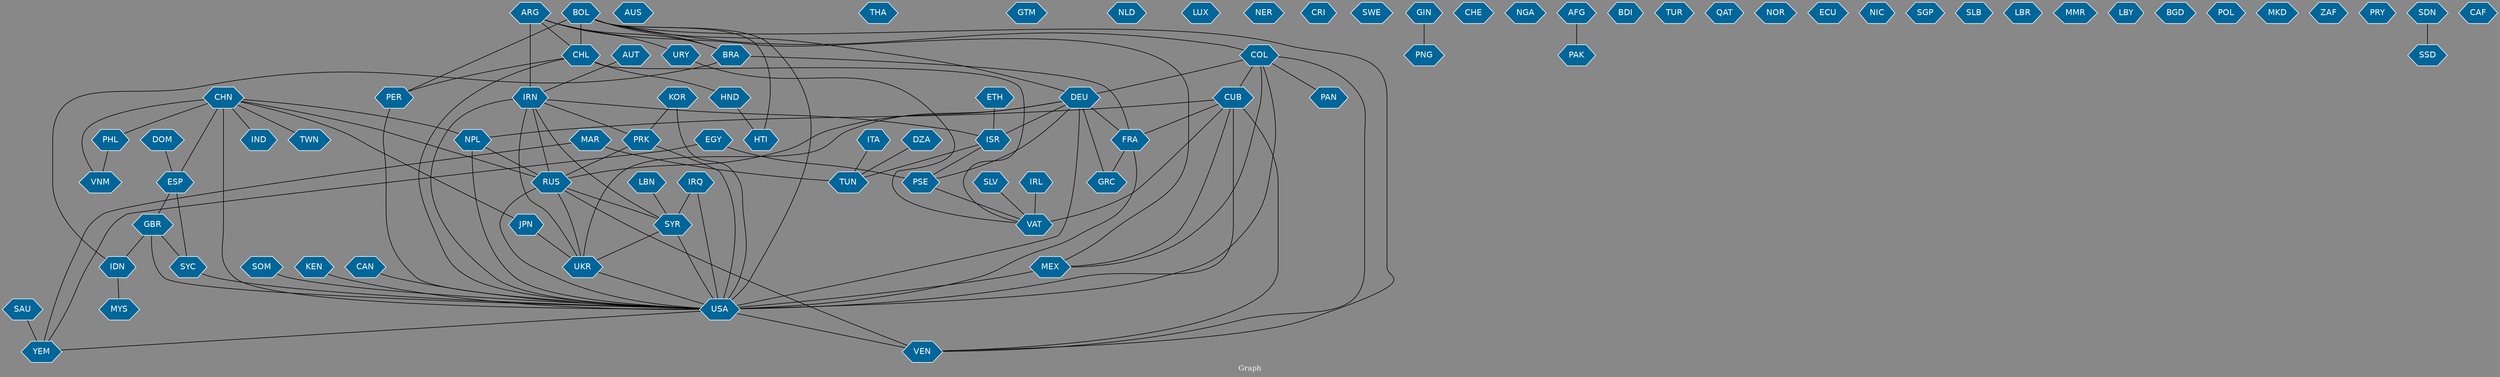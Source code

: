 // Countries together in item graph
graph {
	graph [bgcolor="#888888" fontcolor=white fontsize=12 label="Graph" outputorder=edgesfirst overlap=prism]
	node [color=white fillcolor="#006699" fontcolor=white fontname=Helvetica shape=hexagon style=filled]
	edge [arrowhead=open color=black fontcolor=white fontname=Courier fontsize=12]
		KOR [label=KOR]
		CHN [label=CHN]
		USA [label=USA]
		AUS [label=AUS]
		EGY [label=EGY]
		TUN [label=TUN]
		ITA [label=ITA]
		COL [label=COL]
		DEU [label=DEU]
		BRA [label=BRA]
		THA [label=THA]
		MEX [label=MEX]
		VEN [label=VEN]
		IRN [label=IRN]
		GBR [label=GBR]
		GTM [label=GTM]
		FRA [label=FRA]
		UKR [label=UKR]
		BOL [label=BOL]
		ARG [label=ARG]
		IND [label=IND]
		PRK [label=PRK]
		NLD [label=NLD]
		CUB [label=CUB]
		SYR [label=SYR]
		LUX [label=LUX]
		MYS [label=MYS]
		RUS [label=RUS]
		NER [label=NER]
		SOM [label=SOM]
		KEN [label=KEN]
		CRI [label=CRI]
		NPL [label=NPL]
		SLV [label=SLV]
		VAT [label=VAT]
		YEM [label=YEM]
		SAU [label=SAU]
		ISR [label=ISR]
		SWE [label=SWE]
		URY [label=URY]
		AUT [label=AUT]
		CHL [label=CHL]
		GIN [label=GIN]
		PNG [label=PNG]
		CHE [label=CHE]
		NGA [label=NGA]
		ESP [label=ESP]
		PER [label=PER]
		AFG [label=AFG]
		PHL [label=PHL]
		JPN [label=JPN]
		BDI [label=BDI]
		GRC [label=GRC]
		TUR [label=TUR]
		PAK [label=PAK]
		MAR [label=MAR]
		IRQ [label=IRQ]
		QAT [label=QAT]
		IDN [label=IDN]
		SYC [label=SYC]
		PSE [label=PSE]
		CAN [label=CAN]
		NOR [label=NOR]
		ECU [label=ECU]
		NIC [label=NIC]
		HTI [label=HTI]
		VNM [label=VNM]
		TWN [label=TWN]
		HND [label=HND]
		IRL [label=IRL]
		ETH [label=ETH]
		SGP [label=SGP]
		SLB [label=SLB]
		LBR [label=LBR]
		MMR [label=MMR]
		DOM [label=DOM]
		LBY [label=LBY]
		DZA [label=DZA]
		BGD [label=BGD]
		LBN [label=LBN]
		POL [label=POL]
		PAN [label=PAN]
		MKD [label=MKD]
		ZAF [label=ZAF]
		PRY [label=PRY]
		SSD [label=SSD]
		SDN [label=SDN]
		CAF [label=CAF]
			CHN -- ESP [weight=1]
			COL -- MEX [weight=1]
			CUB -- MEX [weight=1]
			CHN -- NPL [weight=2]
			CAN -- USA [weight=1]
			SAU -- YEM [weight=4]
			IDN -- MYS [weight=4]
			MAR -- TUN [weight=1]
			DEU -- PSE [weight=1]
			IRL -- VAT [weight=1]
			BOL -- DEU [weight=1]
			PHL -- VNM [weight=2]
			IRN -- UKR [weight=1]
			PSE -- VAT [weight=2]
			PER -- USA [weight=1]
			SYC -- USA [weight=1]
			IRN -- ISR [weight=1]
			SDN -- SSD [weight=1]
			USA -- YEM [weight=2]
			NPL -- RUS [weight=1]
			AUT -- IRN [weight=2]
			ARG -- URY [weight=1]
			ISR -- TUN [weight=1]
			PRK -- USA [weight=3]
			CHL -- HND [weight=1]
			CHL -- PER [weight=1]
			KOR -- PRK [weight=4]
			DEU -- RUS [weight=3]
			COL -- CUB [weight=3]
			KOR -- USA [weight=5]
			CHN -- USA [weight=10]
			HND -- HTI [weight=1]
			COL -- DEU [weight=1]
			EGY -- PSE [weight=1]
			EGY -- YEM [weight=1]
			SLV -- VAT [weight=1]
			RUS -- SYR [weight=1]
			ARG -- IRN [weight=1]
			CHN -- IND [weight=2]
			CHN -- TWN [weight=1]
			COL -- VEN [weight=2]
			ARG -- MEX [weight=1]
			CUB -- NPL [weight=2]
			CHN -- JPN [weight=1]
			LBN -- SYR [weight=1]
			UKR -- USA [weight=1]
			IRQ -- SYR [weight=1]
			DEU -- GRC [weight=1]
			CUB -- VAT [weight=5]
			FRA -- GRC [weight=1]
			CHL -- USA [weight=1]
			KEN -- USA [weight=1]
			BOL -- USA [weight=1]
			GBR -- IDN [weight=1]
			IRN -- RUS [weight=1]
			FRA -- USA [weight=1]
			GIN -- PNG [weight=5]
			ISR -- PSE [weight=4]
			BOL -- COL [weight=1]
			BOL -- VEN [weight=1]
			ARG -- CHL [weight=1]
			SYR -- UKR [weight=1]
			BOL -- HTI [weight=1]
			MEX -- USA [weight=4]
			ESP -- SYC [weight=1]
			COL -- PAN [weight=1]
			CHN -- PHL [weight=4]
			DOM -- ESP [weight=1]
			ETH -- ISR [weight=1]
			RUS -- UKR [weight=9]
			BOL -- CHL [weight=11]
			IRN -- USA [weight=5]
			GBR -- SYC [weight=2]
			BOL -- PER [weight=3]
			ESP -- GBR [weight=1]
			DZA -- TUN [weight=1]
			GBR -- USA [weight=2]
			DEU -- ISR [weight=1]
			IRN -- SYR [weight=1]
			CUB -- VEN [weight=2]
			ITA -- TUN [weight=1]
			SYR -- USA [weight=3]
			DEU -- UKR [weight=1]
			RUS -- VEN [weight=1]
			BRA -- FRA [weight=1]
			CUB -- FRA [weight=3]
			BOL -- BRA [weight=2]
			IRN -- PRK [weight=1]
			IRQ -- USA [weight=4]
			ARG -- BRA [weight=1]
			BRA -- IDN [weight=1]
			DEU -- FRA [weight=1]
			MAR -- YEM [weight=1]
			CHL -- VAT [weight=1]
			URY -- VAT [weight=1]
			CHN -- RUS [weight=3]
			JPN -- UKR [weight=1]
			RUS -- USA [weight=3]
			SOM -- USA [weight=1]
			DEU -- USA [weight=1]
			USA -- VEN [weight=6]
			CUB -- USA [weight=19]
			COL -- USA [weight=1]
			CHN -- VNM [weight=2]
			PRK -- RUS [weight=1]
			NPL -- USA [weight=5]
			AFG -- PAK [weight=1]
}